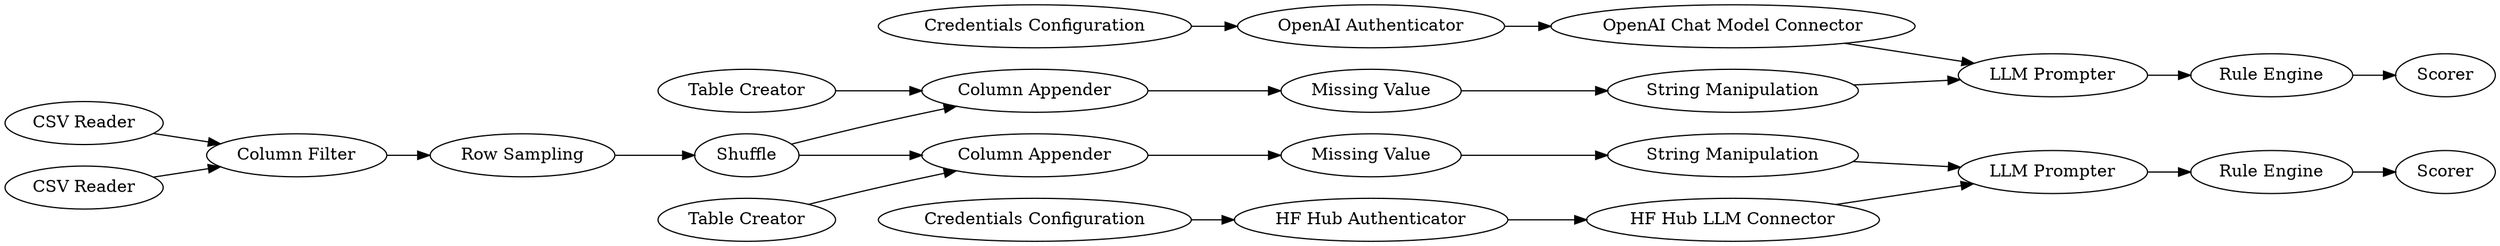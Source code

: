 digraph {
	10 -> 13
	23 -> 24
	25 -> 22
	1 -> 8
	2 -> 12
	29 -> 30
	13 -> 5
	14 -> 15
	5 -> 14
	12 -> 19
	26 -> 8
	27 -> 3
	6 -> 28
	8 -> 2
	24 -> 25
	22 -> 28
	3 -> 6
	11 -> 10
	12 -> 24
	7 -> 5
	20 -> 7
	17 -> 19
	19 -> 20
	28 -> 29
	27 [label="Credentials Configuration"]
	7 [label="String Manipulation"]
	26 [label="CSV Reader"]
	8 [label="Column Filter"]
	17 [label="Table Creator"]
	3 [label="OpenAI Authenticator"]
	19 [label="Column Appender"]
	24 [label="Column Appender"]
	6 [label="OpenAI Chat Model Connector"]
	15 [label=Scorer]
	25 [label="Missing Value"]
	10 [label="HF Hub Authenticator"]
	12 [label=Shuffle]
	1 [label="CSV Reader"]
	22 [label="String Manipulation"]
	28 [label="LLM Prompter"]
	11 [label="Credentials Configuration"]
	23 [label="Table Creator"]
	14 [label="Rule Engine"]
	5 [label="LLM Prompter"]
	13 [label="HF Hub LLM Connector"]
	20 [label="Missing Value"]
	29 [label="Rule Engine"]
	30 [label=Scorer]
	2 [label="Row Sampling"]
	rankdir=LR
}
